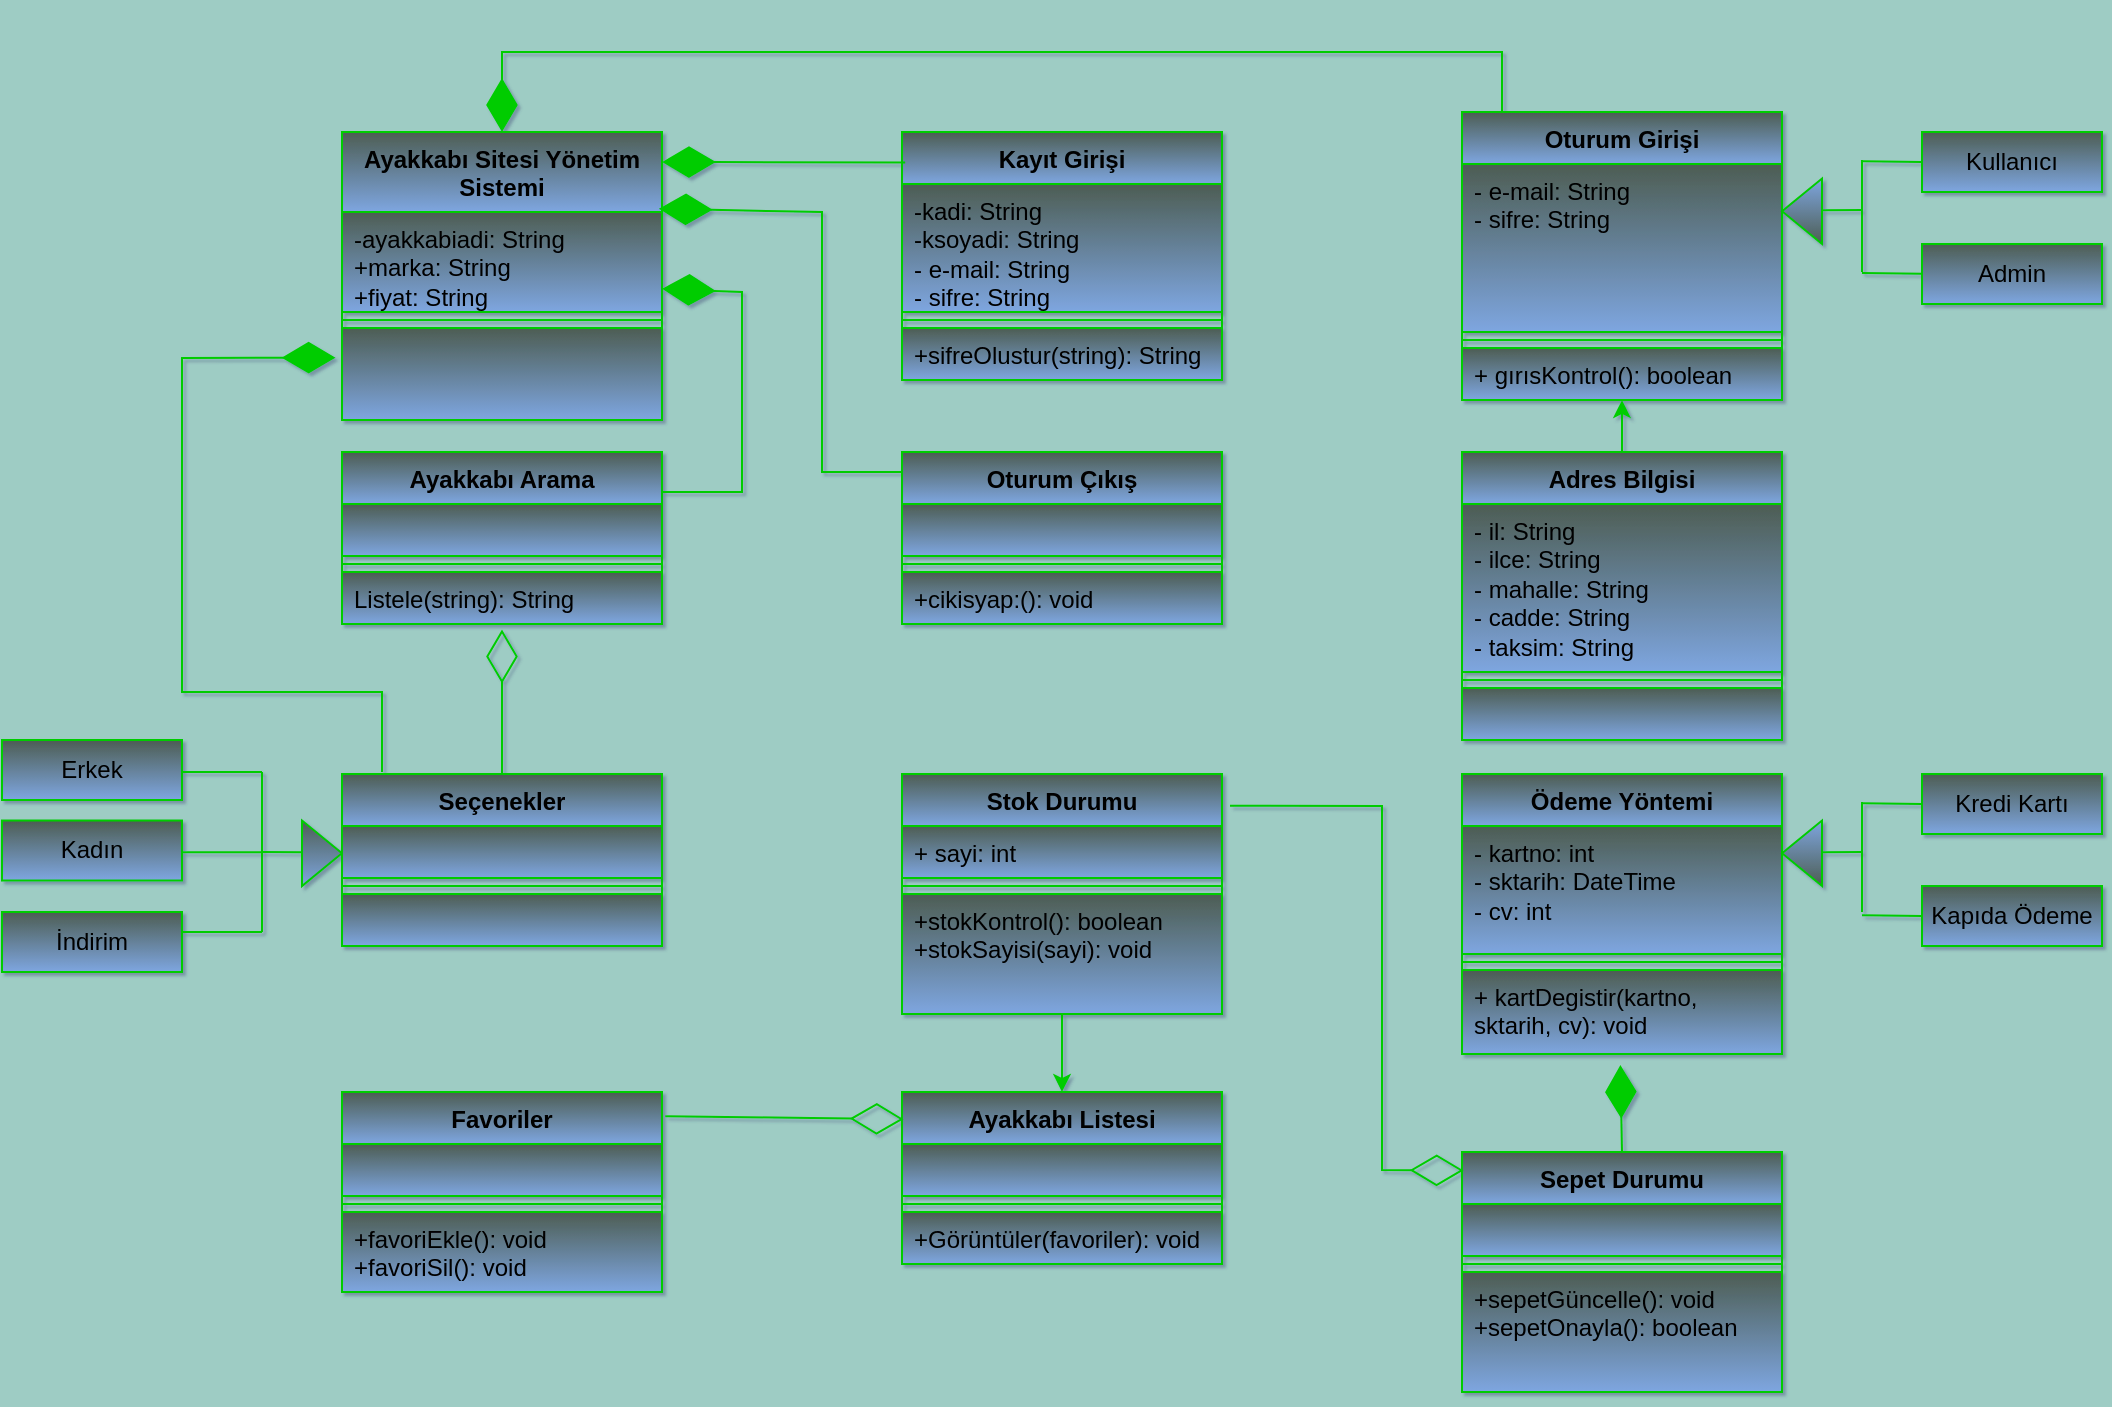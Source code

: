 <mxfile version="24.0.6" type="device">
  <diagram id="R2lEEEUBdFMjLlhIrx00" name="Page-1">
    <mxGraphModel dx="2140" dy="1622" grid="1" gridSize="10" guides="1" tooltips="1" connect="1" arrows="1" fold="1" page="1" pageScale="1" pageWidth="850" pageHeight="1100" background="#9ECCC4" math="0" shadow="1" extFonts="Permanent Marker^https://fonts.googleapis.com/css?family=Permanent+Marker">
      <root>
        <mxCell id="0" />
        <mxCell id="1" parent="0" />
        <mxCell id="QwfjyQOuluvTNZlcwb4u-74" value="Favoriler" style="swimlane;fontStyle=1;align=center;verticalAlign=top;childLayout=stackLayout;horizontal=1;startSize=26;horizontalStack=0;resizeParent=1;resizeParentMax=0;resizeLast=0;collapsible=1;marginBottom=0;whiteSpace=wrap;html=1;fillColor=#4d5d53;gradientColor=#7ea6e0;strokeColor=#00CC00;shadow=0;" parent="1" vertex="1">
          <mxGeometry x="120" y="520" width="160" height="100" as="geometry" />
        </mxCell>
        <mxCell id="QwfjyQOuluvTNZlcwb4u-75" value="" style="text;align=left;verticalAlign=top;spacingLeft=4;spacingRight=4;overflow=hidden;rotatable=0;points=[[0,0.5],[1,0.5]];portConstraint=eastwest;whiteSpace=wrap;html=1;fillColor=#4d5d53;gradientColor=#7ea6e0;strokeColor=#00CC00;shadow=0;" parent="QwfjyQOuluvTNZlcwb4u-74" vertex="1">
          <mxGeometry y="26" width="160" height="26" as="geometry" />
        </mxCell>
        <mxCell id="QwfjyQOuluvTNZlcwb4u-76" value="" style="line;strokeWidth=1;align=left;verticalAlign=middle;spacingTop=-1;spacingLeft=3;spacingRight=3;rotatable=0;labelPosition=right;points=[];portConstraint=eastwest;fillColor=#4d5d53;gradientColor=#7ea6e0;strokeColor=#00CC00;shadow=0;" parent="QwfjyQOuluvTNZlcwb4u-74" vertex="1">
          <mxGeometry y="52" width="160" height="8" as="geometry" />
        </mxCell>
        <mxCell id="QwfjyQOuluvTNZlcwb4u-77" value="+favoriEkle(): void&lt;br&gt;+favoriSil(): void" style="text;align=left;verticalAlign=top;spacingLeft=4;spacingRight=4;overflow=hidden;rotatable=0;points=[[0,0.5],[1,0.5]];portConstraint=eastwest;whiteSpace=wrap;html=1;fillColor=#4d5d53;gradientColor=#7ea6e0;strokeColor=#00CC00;shadow=0;" parent="QwfjyQOuluvTNZlcwb4u-74" vertex="1">
          <mxGeometry y="60" width="160" height="40" as="geometry" />
        </mxCell>
        <mxCell id="QwfjyQOuluvTNZlcwb4u-99" value="" style="triangle;whiteSpace=wrap;html=1;direction=east;fillColor=#4d5d53;gradientColor=#7ea6e0;strokeColor=#00CC00;shadow=0;" parent="1" vertex="1">
          <mxGeometry x="100" y="384.26" width="20" height="32.75" as="geometry" />
        </mxCell>
        <mxCell id="QwfjyQOuluvTNZlcwb4u-103" value="" style="endArrow=none;html=1;rounded=0;fillColor=#4d5d53;gradientColor=#b3b3b3;strokeColor=#00CC00;shadow=0;" parent="1" edge="1">
          <mxGeometry width="50" height="50" relative="1" as="geometry">
            <mxPoint x="100" y="400.13" as="sourcePoint" />
            <mxPoint x="80" y="400" as="targetPoint" />
          </mxGeometry>
        </mxCell>
        <mxCell id="QwfjyQOuluvTNZlcwb4u-105" value="Kadın" style="html=1;whiteSpace=wrap;fillColor=#4d5d53;gradientColor=#7ea6e0;strokeColor=#00CC00;shadow=0;" parent="1" vertex="1">
          <mxGeometry x="-50" y="384.26" width="90" height="30" as="geometry" />
        </mxCell>
        <mxCell id="QwfjyQOuluvTNZlcwb4u-107" value="İndirim" style="html=1;whiteSpace=wrap;fillColor=#4d5d53;gradientColor=#7ea6e0;strokeColor=#00CC00;shadow=0;" parent="1" vertex="1">
          <mxGeometry x="-50" y="430" width="90" height="30" as="geometry" />
        </mxCell>
        <mxCell id="QwfjyQOuluvTNZlcwb4u-108" value="Erkek" style="html=1;whiteSpace=wrap;fillColor=#4d5d53;gradientColor=#7ea6e0;strokeColor=#00CC00;shadow=0;" parent="1" vertex="1">
          <mxGeometry x="-50" y="344" width="90" height="30" as="geometry" />
        </mxCell>
        <mxCell id="FvNM7wmLF5Pf9MOmdUOy-1" value="Ayakkabı Sitesi Yönetim Sistemi" style="swimlane;fontStyle=1;align=center;verticalAlign=top;childLayout=stackLayout;horizontal=1;startSize=40;horizontalStack=0;resizeParent=1;resizeParentMax=0;resizeLast=0;collapsible=1;marginBottom=0;whiteSpace=wrap;html=1;fillColor=#4d5d53;gradientColor=#7ea6e0;strokeColor=#00CC00;shadow=0;" parent="1" vertex="1">
          <mxGeometry x="120" y="40" width="160" height="144" as="geometry" />
        </mxCell>
        <mxCell id="FvNM7wmLF5Pf9MOmdUOy-2" value="-ayakkabiadi: String&lt;br&gt;+marka: String&lt;br&gt;+fiyat: String" style="text;strokeColor=#00CC00;fillColor=#4d5d53;align=left;verticalAlign=top;spacingLeft=4;spacingRight=4;overflow=hidden;rotatable=0;points=[[0,0.5],[1,0.5]];portConstraint=eastwest;whiteSpace=wrap;html=1;gradientColor=#7ea6e0;shadow=0;" parent="FvNM7wmLF5Pf9MOmdUOy-1" vertex="1">
          <mxGeometry y="40" width="160" height="50" as="geometry" />
        </mxCell>
        <mxCell id="FvNM7wmLF5Pf9MOmdUOy-3" value="" style="line;strokeWidth=1;fillColor=#4d5d53;align=left;verticalAlign=middle;spacingTop=-1;spacingLeft=3;spacingRight=3;rotatable=0;labelPosition=right;points=[];portConstraint=eastwest;strokeColor=#00CC00;gradientColor=#7ea6e0;shadow=0;" parent="FvNM7wmLF5Pf9MOmdUOy-1" vertex="1">
          <mxGeometry y="90" width="160" height="8" as="geometry" />
        </mxCell>
        <mxCell id="FvNM7wmLF5Pf9MOmdUOy-4" value="" style="text;strokeColor=#00CC00;fillColor=#4d5d53;align=left;verticalAlign=top;spacingLeft=4;spacingRight=4;overflow=hidden;rotatable=0;points=[[0,0.5],[1,0.5]];portConstraint=eastwest;whiteSpace=wrap;html=1;gradientColor=#7ea6e0;shadow=0;" parent="FvNM7wmLF5Pf9MOmdUOy-1" vertex="1">
          <mxGeometry y="98" width="160" height="46" as="geometry" />
        </mxCell>
        <mxCell id="FvNM7wmLF5Pf9MOmdUOy-9" value="Kayıt Girişi" style="swimlane;fontStyle=1;align=center;verticalAlign=top;childLayout=stackLayout;horizontal=1;startSize=26;horizontalStack=0;resizeParent=1;resizeParentMax=0;resizeLast=0;collapsible=1;marginBottom=0;whiteSpace=wrap;html=1;fillColor=#4d5d53;gradientColor=#7ea6e0;strokeColor=#00CC00;shadow=0;" parent="1" vertex="1">
          <mxGeometry x="400" y="40" width="160" height="124" as="geometry" />
        </mxCell>
        <mxCell id="FvNM7wmLF5Pf9MOmdUOy-10" value="-kadi: String&lt;br style=&quot;border-color: var(--border-color);&quot;&gt;-ksoyadi: String&lt;br&gt;- e-mail: String&lt;br style=&quot;border-color: var(--border-color);&quot;&gt;- sifre: String" style="text;strokeColor=#00CC00;fillColor=#4d5d53;align=left;verticalAlign=top;spacingLeft=4;spacingRight=4;overflow=hidden;rotatable=0;points=[[0,0.5],[1,0.5]];portConstraint=eastwest;whiteSpace=wrap;html=1;gradientColor=#7ea6e0;shadow=0;" parent="FvNM7wmLF5Pf9MOmdUOy-9" vertex="1">
          <mxGeometry y="26" width="160" height="64" as="geometry" />
        </mxCell>
        <mxCell id="FvNM7wmLF5Pf9MOmdUOy-11" value="" style="line;strokeWidth=1;fillColor=#4d5d53;align=left;verticalAlign=middle;spacingTop=-1;spacingLeft=3;spacingRight=3;rotatable=0;labelPosition=right;points=[];portConstraint=eastwest;strokeColor=#00CC00;gradientColor=#7ea6e0;shadow=0;" parent="FvNM7wmLF5Pf9MOmdUOy-9" vertex="1">
          <mxGeometry y="90" width="160" height="8" as="geometry" />
        </mxCell>
        <mxCell id="FvNM7wmLF5Pf9MOmdUOy-12" value="+sifreOlustur(string): String" style="text;strokeColor=#00CC00;fillColor=#4d5d53;align=left;verticalAlign=top;spacingLeft=4;spacingRight=4;overflow=hidden;rotatable=0;points=[[0,0.5],[1,0.5]];portConstraint=eastwest;whiteSpace=wrap;html=1;gradientColor=#7ea6e0;shadow=0;" parent="FvNM7wmLF5Pf9MOmdUOy-9" vertex="1">
          <mxGeometry y="98" width="160" height="26" as="geometry" />
        </mxCell>
        <mxCell id="FvNM7wmLF5Pf9MOmdUOy-13" value="Seçenekler" style="swimlane;fontStyle=1;align=center;verticalAlign=top;childLayout=stackLayout;horizontal=1;startSize=26;horizontalStack=0;resizeParent=1;resizeParentMax=0;resizeLast=0;collapsible=1;marginBottom=0;whiteSpace=wrap;html=1;fillColor=#4d5d53;gradientColor=#7ea6e0;strokeColor=#00CC00;shadow=0;" parent="1" vertex="1">
          <mxGeometry x="120" y="361.01" width="160" height="86" as="geometry" />
        </mxCell>
        <mxCell id="FvNM7wmLF5Pf9MOmdUOy-14" value="" style="text;align=left;verticalAlign=top;spacingLeft=4;spacingRight=4;overflow=hidden;rotatable=0;points=[[0,0.5],[1,0.5]];portConstraint=eastwest;whiteSpace=wrap;html=1;fillColor=#4d5d53;gradientColor=#7ea6e0;strokeColor=#00CC00;shadow=0;" parent="FvNM7wmLF5Pf9MOmdUOy-13" vertex="1">
          <mxGeometry y="26" width="160" height="26" as="geometry" />
        </mxCell>
        <mxCell id="FvNM7wmLF5Pf9MOmdUOy-15" value="" style="line;strokeWidth=1;align=left;verticalAlign=middle;spacingTop=-1;spacingLeft=3;spacingRight=3;rotatable=0;labelPosition=right;points=[];portConstraint=eastwest;fillColor=#4d5d53;gradientColor=#7ea6e0;strokeColor=#00CC00;shadow=0;" parent="FvNM7wmLF5Pf9MOmdUOy-13" vertex="1">
          <mxGeometry y="52" width="160" height="8" as="geometry" />
        </mxCell>
        <mxCell id="FvNM7wmLF5Pf9MOmdUOy-16" value="" style="text;align=left;verticalAlign=top;spacingLeft=4;spacingRight=4;overflow=hidden;rotatable=0;points=[[0,0.5],[1,0.5]];portConstraint=eastwest;whiteSpace=wrap;html=1;fillColor=#4d5d53;gradientColor=#7ea6e0;strokeColor=#00CC00;shadow=0;" parent="FvNM7wmLF5Pf9MOmdUOy-13" vertex="1">
          <mxGeometry y="60" width="160" height="26" as="geometry" />
        </mxCell>
        <mxCell id="FvNM7wmLF5Pf9MOmdUOy-17" value="Ayakkabı Arama" style="swimlane;fontStyle=1;align=center;verticalAlign=top;childLayout=stackLayout;horizontal=1;startSize=26;horizontalStack=0;resizeParent=1;resizeParentMax=0;resizeLast=0;collapsible=1;marginBottom=0;whiteSpace=wrap;html=1;fillColor=#4d5d53;gradientColor=#7ea6e0;strokeColor=#00CC00;shadow=0;" parent="1" vertex="1">
          <mxGeometry x="120" y="200" width="160" height="86" as="geometry" />
        </mxCell>
        <mxCell id="FvNM7wmLF5Pf9MOmdUOy-18" value="" style="text;align=left;verticalAlign=top;spacingLeft=4;spacingRight=4;overflow=hidden;rotatable=0;points=[[0,0.5],[1,0.5]];portConstraint=eastwest;whiteSpace=wrap;html=1;fillColor=#4d5d53;gradientColor=#7ea6e0;strokeColor=#00CC00;shadow=0;" parent="FvNM7wmLF5Pf9MOmdUOy-17" vertex="1">
          <mxGeometry y="26" width="160" height="26" as="geometry" />
        </mxCell>
        <mxCell id="FvNM7wmLF5Pf9MOmdUOy-19" value="" style="line;strokeWidth=1;align=left;verticalAlign=middle;spacingTop=-1;spacingLeft=3;spacingRight=3;rotatable=0;labelPosition=right;points=[];portConstraint=eastwest;fillColor=#4d5d53;gradientColor=#7ea6e0;strokeColor=#00CC00;shadow=0;" parent="FvNM7wmLF5Pf9MOmdUOy-17" vertex="1">
          <mxGeometry y="52" width="160" height="8" as="geometry" />
        </mxCell>
        <mxCell id="FvNM7wmLF5Pf9MOmdUOy-20" value="Listele(string): String&amp;nbsp;" style="text;align=left;verticalAlign=top;spacingLeft=4;spacingRight=4;overflow=hidden;rotatable=0;points=[[0,0.5],[1,0.5]];portConstraint=eastwest;whiteSpace=wrap;html=1;fillColor=#4d5d53;gradientColor=#7ea6e0;strokeColor=#00CC00;shadow=0;" parent="FvNM7wmLF5Pf9MOmdUOy-17" vertex="1">
          <mxGeometry y="60" width="160" height="26" as="geometry" />
        </mxCell>
        <mxCell id="FvNM7wmLF5Pf9MOmdUOy-21" value="Ayakkabı Listesi" style="swimlane;fontStyle=1;align=center;verticalAlign=top;childLayout=stackLayout;horizontal=1;startSize=26;horizontalStack=0;resizeParent=1;resizeParentMax=0;resizeLast=0;collapsible=1;marginBottom=0;whiteSpace=wrap;html=1;fillColor=#4d5d53;gradientColor=#7ea6e0;strokeColor=#00CC00;shadow=0;" parent="1" vertex="1">
          <mxGeometry x="400" y="520" width="160" height="86" as="geometry" />
        </mxCell>
        <mxCell id="FvNM7wmLF5Pf9MOmdUOy-22" value="" style="text;align=left;verticalAlign=top;spacingLeft=4;spacingRight=4;overflow=hidden;rotatable=0;points=[[0,0.5],[1,0.5]];portConstraint=eastwest;whiteSpace=wrap;html=1;fillColor=#4d5d53;gradientColor=#7ea6e0;strokeColor=#00CC00;shadow=0;" parent="FvNM7wmLF5Pf9MOmdUOy-21" vertex="1">
          <mxGeometry y="26" width="160" height="26" as="geometry" />
        </mxCell>
        <mxCell id="FvNM7wmLF5Pf9MOmdUOy-23" value="" style="line;strokeWidth=1;align=left;verticalAlign=middle;spacingTop=-1;spacingLeft=3;spacingRight=3;rotatable=0;labelPosition=right;points=[];portConstraint=eastwest;fillColor=#4d5d53;gradientColor=#7ea6e0;strokeColor=#00CC00;shadow=0;" parent="FvNM7wmLF5Pf9MOmdUOy-21" vertex="1">
          <mxGeometry y="52" width="160" height="8" as="geometry" />
        </mxCell>
        <mxCell id="FvNM7wmLF5Pf9MOmdUOy-24" value="+Görüntüler(favoriler): void" style="text;align=left;verticalAlign=top;spacingLeft=4;spacingRight=4;overflow=hidden;rotatable=0;points=[[0,0.5],[1,0.5]];portConstraint=eastwest;whiteSpace=wrap;html=1;fillColor=#4d5d53;gradientColor=#7ea6e0;strokeColor=#00CC00;shadow=0;" parent="FvNM7wmLF5Pf9MOmdUOy-21" vertex="1">
          <mxGeometry y="60" width="160" height="26" as="geometry" />
        </mxCell>
        <mxCell id="FvNM7wmLF5Pf9MOmdUOy-84" style="edgeStyle=orthogonalEdgeStyle;rounded=0;orthogonalLoop=1;jettySize=auto;html=1;exitX=0.5;exitY=1;exitDx=0;exitDy=0;entryX=0.5;entryY=0;entryDx=0;entryDy=0;strokeColor=#00CC00;fillColor=#4d5d53;shadow=0;" parent="1" source="FvNM7wmLF5Pf9MOmdUOy-25" target="FvNM7wmLF5Pf9MOmdUOy-21" edge="1">
          <mxGeometry relative="1" as="geometry" />
        </mxCell>
        <mxCell id="FvNM7wmLF5Pf9MOmdUOy-25" value="Stok Durumu" style="swimlane;fontStyle=1;align=center;verticalAlign=top;childLayout=stackLayout;horizontal=1;startSize=26;horizontalStack=0;resizeParent=1;resizeParentMax=0;resizeLast=0;collapsible=1;marginBottom=0;whiteSpace=wrap;html=1;fillColor=#4d5d53;gradientColor=#7ea6e0;strokeColor=#00CC00;shadow=0;" parent="1" vertex="1">
          <mxGeometry x="400" y="361.01" width="160" height="120" as="geometry" />
        </mxCell>
        <mxCell id="FvNM7wmLF5Pf9MOmdUOy-26" value="+ sayi: int" style="text;align=left;verticalAlign=top;spacingLeft=4;spacingRight=4;overflow=hidden;rotatable=0;points=[[0,0.5],[1,0.5]];portConstraint=eastwest;whiteSpace=wrap;html=1;fillColor=#4d5d53;gradientColor=#7ea6e0;strokeColor=#00CC00;shadow=0;" parent="FvNM7wmLF5Pf9MOmdUOy-25" vertex="1">
          <mxGeometry y="26" width="160" height="26" as="geometry" />
        </mxCell>
        <mxCell id="FvNM7wmLF5Pf9MOmdUOy-27" value="" style="line;strokeWidth=1;align=left;verticalAlign=middle;spacingTop=-1;spacingLeft=3;spacingRight=3;rotatable=0;labelPosition=right;points=[];portConstraint=eastwest;fillColor=#4d5d53;gradientColor=#7ea6e0;strokeColor=#00CC00;shadow=0;" parent="FvNM7wmLF5Pf9MOmdUOy-25" vertex="1">
          <mxGeometry y="52" width="160" height="8" as="geometry" />
        </mxCell>
        <mxCell id="FvNM7wmLF5Pf9MOmdUOy-28" value="+stokKontrol(): boolean&lt;br&gt;+stokSayisi(sayi): void" style="text;align=left;verticalAlign=top;spacingLeft=4;spacingRight=4;overflow=hidden;rotatable=0;points=[[0,0.5],[1,0.5]];portConstraint=eastwest;whiteSpace=wrap;html=1;fillColor=#4d5d53;gradientColor=#7ea6e0;strokeColor=#00CC00;shadow=0;" parent="FvNM7wmLF5Pf9MOmdUOy-25" vertex="1">
          <mxGeometry y="60" width="160" height="60" as="geometry" />
        </mxCell>
        <mxCell id="FvNM7wmLF5Pf9MOmdUOy-29" value="Oturum Çıkış" style="swimlane;fontStyle=1;align=center;verticalAlign=top;childLayout=stackLayout;horizontal=1;startSize=26;horizontalStack=0;resizeParent=1;resizeParentMax=0;resizeLast=0;collapsible=1;marginBottom=0;whiteSpace=wrap;html=1;fillColor=#4d5d53;gradientColor=#7ea6e0;strokeColor=#00CC00;shadow=0;" parent="1" vertex="1">
          <mxGeometry x="400" y="200" width="160" height="86" as="geometry" />
        </mxCell>
        <mxCell id="FvNM7wmLF5Pf9MOmdUOy-30" value="" style="text;align=left;verticalAlign=top;spacingLeft=4;spacingRight=4;overflow=hidden;rotatable=0;points=[[0,0.5],[1,0.5]];portConstraint=eastwest;whiteSpace=wrap;html=1;fillColor=#4d5d53;gradientColor=#7ea6e0;strokeColor=#00CC00;shadow=0;" parent="FvNM7wmLF5Pf9MOmdUOy-29" vertex="1">
          <mxGeometry y="26" width="160" height="26" as="geometry" />
        </mxCell>
        <mxCell id="FvNM7wmLF5Pf9MOmdUOy-31" value="" style="line;strokeWidth=1;align=left;verticalAlign=middle;spacingTop=-1;spacingLeft=3;spacingRight=3;rotatable=0;labelPosition=right;points=[];portConstraint=eastwest;fillColor=#4d5d53;gradientColor=#7ea6e0;strokeColor=#00CC00;shadow=0;" parent="FvNM7wmLF5Pf9MOmdUOy-29" vertex="1">
          <mxGeometry y="52" width="160" height="8" as="geometry" />
        </mxCell>
        <mxCell id="FvNM7wmLF5Pf9MOmdUOy-32" value="+cikisyap:(): void" style="text;align=left;verticalAlign=top;spacingLeft=4;spacingRight=4;overflow=hidden;rotatable=0;points=[[0,0.5],[1,0.5]];portConstraint=eastwest;whiteSpace=wrap;html=1;fillColor=#4d5d53;gradientColor=#7ea6e0;strokeColor=#00CC00;shadow=0;" parent="FvNM7wmLF5Pf9MOmdUOy-29" vertex="1">
          <mxGeometry y="60" width="160" height="26" as="geometry" />
        </mxCell>
        <mxCell id="FvNM7wmLF5Pf9MOmdUOy-82" style="edgeStyle=orthogonalEdgeStyle;rounded=0;orthogonalLoop=1;jettySize=auto;html=1;exitX=0.5;exitY=0;exitDx=0;exitDy=0;entryX=0.5;entryY=1;entryDx=0;entryDy=0;strokeColor=#00CC00;fillColor=#4d5d53;shadow=0;" parent="1" source="FvNM7wmLF5Pf9MOmdUOy-33" target="FvNM7wmLF5Pf9MOmdUOy-37" edge="1">
          <mxGeometry relative="1" as="geometry" />
        </mxCell>
        <mxCell id="FvNM7wmLF5Pf9MOmdUOy-33" value="Adres Bilgisi" style="swimlane;fontStyle=1;align=center;verticalAlign=top;childLayout=stackLayout;horizontal=1;startSize=26;horizontalStack=0;resizeParent=1;resizeParentMax=0;resizeLast=0;collapsible=1;marginBottom=0;whiteSpace=wrap;html=1;fillColor=#4d5d53;gradientColor=#7ea6e0;strokeColor=#00CC00;shadow=0;" parent="1" vertex="1">
          <mxGeometry x="680" y="200" width="160" height="144" as="geometry" />
        </mxCell>
        <mxCell id="FvNM7wmLF5Pf9MOmdUOy-34" value="- il: String&lt;br&gt;- ilce: String&lt;br&gt;- mahalle: String&lt;br&gt;- cadde: String&lt;br&gt;- taksim: String" style="text;align=left;verticalAlign=top;spacingLeft=4;spacingRight=4;overflow=hidden;rotatable=0;points=[[0,0.5],[1,0.5]];portConstraint=eastwest;whiteSpace=wrap;html=1;fillColor=#4d5d53;gradientColor=#7ea6e0;strokeColor=#00CC00;shadow=0;" parent="FvNM7wmLF5Pf9MOmdUOy-33" vertex="1">
          <mxGeometry y="26" width="160" height="84" as="geometry" />
        </mxCell>
        <mxCell id="FvNM7wmLF5Pf9MOmdUOy-35" value="" style="line;strokeWidth=1;align=left;verticalAlign=middle;spacingTop=-1;spacingLeft=3;spacingRight=3;rotatable=0;labelPosition=right;points=[];portConstraint=eastwest;fillColor=#4d5d53;gradientColor=#7ea6e0;strokeColor=#00CC00;shadow=0;" parent="FvNM7wmLF5Pf9MOmdUOy-33" vertex="1">
          <mxGeometry y="110" width="160" height="8" as="geometry" />
        </mxCell>
        <mxCell id="FvNM7wmLF5Pf9MOmdUOy-36" value="" style="text;align=left;verticalAlign=top;spacingLeft=4;spacingRight=4;overflow=hidden;rotatable=0;points=[[0,0.5],[1,0.5]];portConstraint=eastwest;whiteSpace=wrap;html=1;fillColor=#4d5d53;gradientColor=#7ea6e0;strokeColor=#00CC00;shadow=0;" parent="FvNM7wmLF5Pf9MOmdUOy-33" vertex="1">
          <mxGeometry y="118" width="160" height="26" as="geometry" />
        </mxCell>
        <mxCell id="FvNM7wmLF5Pf9MOmdUOy-37" value="Oturum Girişi" style="swimlane;fontStyle=1;align=center;verticalAlign=top;childLayout=stackLayout;horizontal=1;startSize=26;horizontalStack=0;resizeParent=1;resizeParentMax=0;resizeLast=0;collapsible=1;marginBottom=0;whiteSpace=wrap;html=1;fillColor=#4d5d53;gradientColor=#7ea6e0;strokeColor=#00CC00;shadow=0;" parent="1" vertex="1">
          <mxGeometry x="680" y="30" width="160" height="144" as="geometry" />
        </mxCell>
        <mxCell id="FvNM7wmLF5Pf9MOmdUOy-38" value="- e-mail: String&lt;br&gt;- sifre: String" style="text;strokeColor=#00CC00;fillColor=#4d5d53;align=left;verticalAlign=top;spacingLeft=4;spacingRight=4;overflow=hidden;rotatable=0;points=[[0,0.5],[1,0.5]];portConstraint=eastwest;whiteSpace=wrap;html=1;gradientColor=#7ea6e0;shadow=0;" parent="FvNM7wmLF5Pf9MOmdUOy-37" vertex="1">
          <mxGeometry y="26" width="160" height="84" as="geometry" />
        </mxCell>
        <mxCell id="FvNM7wmLF5Pf9MOmdUOy-39" value="" style="line;strokeWidth=1;fillColor=#4d5d53;align=left;verticalAlign=middle;spacingTop=-1;spacingLeft=3;spacingRight=3;rotatable=0;labelPosition=right;points=[];portConstraint=eastwest;strokeColor=#00CC00;gradientColor=#7ea6e0;shadow=0;" parent="FvNM7wmLF5Pf9MOmdUOy-37" vertex="1">
          <mxGeometry y="110" width="160" height="8" as="geometry" />
        </mxCell>
        <mxCell id="FvNM7wmLF5Pf9MOmdUOy-40" value="+ gırısKontrol(): boolean" style="text;strokeColor=#00CC00;fillColor=#4d5d53;align=left;verticalAlign=top;spacingLeft=4;spacingRight=4;overflow=hidden;rotatable=0;points=[[0,0.5],[1,0.5]];portConstraint=eastwest;whiteSpace=wrap;html=1;gradientColor=#7ea6e0;shadow=0;" parent="FvNM7wmLF5Pf9MOmdUOy-37" vertex="1">
          <mxGeometry y="118" width="160" height="26" as="geometry" />
        </mxCell>
        <mxCell id="FvNM7wmLF5Pf9MOmdUOy-41" value="Ödeme Yöntemi" style="swimlane;fontStyle=1;align=center;verticalAlign=top;childLayout=stackLayout;horizontal=1;startSize=26;horizontalStack=0;resizeParent=1;resizeParentMax=0;resizeLast=0;collapsible=1;marginBottom=0;whiteSpace=wrap;html=1;fillColor=#4d5d53;gradientColor=#7ea6e0;strokeColor=#00CC00;shadow=0;" parent="1" vertex="1">
          <mxGeometry x="680" y="361.01" width="160" height="140" as="geometry" />
        </mxCell>
        <mxCell id="FvNM7wmLF5Pf9MOmdUOy-42" value="- kartno: int&lt;br&gt;- sktarih: DateTime&lt;br&gt;- cv: int" style="text;align=left;verticalAlign=top;spacingLeft=4;spacingRight=4;overflow=hidden;rotatable=0;points=[[0,0.5],[1,0.5]];portConstraint=eastwest;whiteSpace=wrap;html=1;fillColor=#4d5d53;gradientColor=#7ea6e0;strokeColor=#00CC00;shadow=0;" parent="FvNM7wmLF5Pf9MOmdUOy-41" vertex="1">
          <mxGeometry y="26" width="160" height="64" as="geometry" />
        </mxCell>
        <mxCell id="FvNM7wmLF5Pf9MOmdUOy-43" value="" style="line;strokeWidth=1;align=left;verticalAlign=middle;spacingTop=-1;spacingLeft=3;spacingRight=3;rotatable=0;labelPosition=right;points=[];portConstraint=eastwest;fillColor=#4d5d53;gradientColor=#7ea6e0;strokeColor=#00CC00;shadow=0;" parent="FvNM7wmLF5Pf9MOmdUOy-41" vertex="1">
          <mxGeometry y="90" width="160" height="8" as="geometry" />
        </mxCell>
        <mxCell id="FvNM7wmLF5Pf9MOmdUOy-44" value="+ kartDegistir(kartno, sktarih, cv): void" style="text;align=left;verticalAlign=top;spacingLeft=4;spacingRight=4;overflow=hidden;rotatable=0;points=[[0,0.5],[1,0.5]];portConstraint=eastwest;whiteSpace=wrap;html=1;fillColor=#4d5d53;gradientColor=#7ea6e0;strokeColor=#00CC00;shadow=0;" parent="FvNM7wmLF5Pf9MOmdUOy-41" vertex="1">
          <mxGeometry y="98" width="160" height="42" as="geometry" />
        </mxCell>
        <mxCell id="FvNM7wmLF5Pf9MOmdUOy-45" value="Sepet Durumu" style="swimlane;fontStyle=1;align=center;verticalAlign=top;childLayout=stackLayout;horizontal=1;startSize=26;horizontalStack=0;resizeParent=1;resizeParentMax=0;resizeLast=0;collapsible=1;marginBottom=0;whiteSpace=wrap;html=1;fillColor=#4d5d53;gradientColor=#7ea6e0;strokeColor=#00CC00;shadow=0;" parent="1" vertex="1">
          <mxGeometry x="680" y="550" width="160" height="120" as="geometry" />
        </mxCell>
        <mxCell id="FvNM7wmLF5Pf9MOmdUOy-46" value="" style="text;align=left;verticalAlign=top;spacingLeft=4;spacingRight=4;overflow=hidden;rotatable=0;points=[[0,0.5],[1,0.5]];portConstraint=eastwest;whiteSpace=wrap;html=1;fillColor=#4d5d53;gradientColor=#7ea6e0;strokeColor=#00CC00;shadow=0;" parent="FvNM7wmLF5Pf9MOmdUOy-45" vertex="1">
          <mxGeometry y="26" width="160" height="26" as="geometry" />
        </mxCell>
        <mxCell id="FvNM7wmLF5Pf9MOmdUOy-47" value="" style="line;strokeWidth=1;align=left;verticalAlign=middle;spacingTop=-1;spacingLeft=3;spacingRight=3;rotatable=0;labelPosition=right;points=[];portConstraint=eastwest;fillColor=#4d5d53;gradientColor=#7ea6e0;strokeColor=#00CC00;shadow=0;" parent="FvNM7wmLF5Pf9MOmdUOy-45" vertex="1">
          <mxGeometry y="52" width="160" height="8" as="geometry" />
        </mxCell>
        <mxCell id="FvNM7wmLF5Pf9MOmdUOy-48" value="+sepetGüncelle(): void&lt;br&gt;+sepetOnayla(): boolean&amp;nbsp;" style="text;align=left;verticalAlign=top;spacingLeft=4;spacingRight=4;overflow=hidden;rotatable=0;points=[[0,0.5],[1,0.5]];portConstraint=eastwest;whiteSpace=wrap;html=1;fillColor=#4d5d53;gradientColor=#7ea6e0;strokeColor=#00CC00;shadow=0;" parent="FvNM7wmLF5Pf9MOmdUOy-45" vertex="1">
          <mxGeometry y="60" width="160" height="60" as="geometry" />
        </mxCell>
        <mxCell id="FvNM7wmLF5Pf9MOmdUOy-50" value="Kredi Kartı" style="html=1;whiteSpace=wrap;fillColor=#4d5d53;gradientColor=#7ea6e0;strokeColor=#00CC00;shadow=0;" parent="1" vertex="1">
          <mxGeometry x="910" y="361.01" width="90" height="30" as="geometry" />
        </mxCell>
        <mxCell id="FvNM7wmLF5Pf9MOmdUOy-51" value="Kapıda Ödeme" style="html=1;whiteSpace=wrap;fillColor=#4d5d53;gradientColor=#7ea6e0;strokeColor=#00CC00;shadow=0;" parent="1" vertex="1">
          <mxGeometry x="910" y="417.01" width="90" height="30" as="geometry" />
        </mxCell>
        <mxCell id="FvNM7wmLF5Pf9MOmdUOy-52" value="" style="triangle;whiteSpace=wrap;html=1;direction=west;fillColor=#4d5d53;gradientColor=#7ea6e0;strokeColor=#00CC00;shadow=0;" parent="1" vertex="1">
          <mxGeometry x="840" y="384.26" width="20" height="32.75" as="geometry" />
        </mxCell>
        <mxCell id="FvNM7wmLF5Pf9MOmdUOy-53" value="" style="endArrow=none;html=1;rounded=0;fillColor=#4d5d53;gradientColor=#b3b3b3;strokeColor=#00CC00;shadow=0;" parent="1" edge="1">
          <mxGeometry width="50" height="50" relative="1" as="geometry">
            <mxPoint x="880" y="400" as="sourcePoint" />
            <mxPoint x="860" y="400.14" as="targetPoint" />
            <Array as="points" />
          </mxGeometry>
        </mxCell>
        <mxCell id="FvNM7wmLF5Pf9MOmdUOy-54" value="" style="endArrow=none;html=1;rounded=0;fillColor=#4d5d53;gradientColor=#b3b3b3;strokeColor=#00CC00;shadow=0;" parent="1" edge="1">
          <mxGeometry width="50" height="50" relative="1" as="geometry">
            <mxPoint x="880" y="375.01" as="sourcePoint" />
            <mxPoint x="880" y="430" as="targetPoint" />
            <Array as="points" />
          </mxGeometry>
        </mxCell>
        <mxCell id="FvNM7wmLF5Pf9MOmdUOy-55" value="" style="endArrow=none;html=1;rounded=0;exitX=0;exitY=0.5;exitDx=0;exitDy=0;fillColor=#4d5d53;gradientColor=#b3b3b3;strokeColor=#00CC00;shadow=0;" parent="1" source="FvNM7wmLF5Pf9MOmdUOy-51" edge="1">
          <mxGeometry width="50" height="50" relative="1" as="geometry">
            <mxPoint x="900" y="431.51" as="sourcePoint" />
            <mxPoint x="880" y="431.65" as="targetPoint" />
            <Array as="points" />
          </mxGeometry>
        </mxCell>
        <mxCell id="FvNM7wmLF5Pf9MOmdUOy-56" value="" style="endArrow=none;html=1;rounded=0;exitX=0;exitY=0.5;exitDx=0;exitDy=0;fillColor=#4d5d53;gradientColor=#b3b3b3;strokeColor=#00CC00;shadow=0;" parent="1" source="FvNM7wmLF5Pf9MOmdUOy-50" edge="1">
          <mxGeometry width="50" height="50" relative="1" as="geometry">
            <mxPoint x="900" y="375.51" as="sourcePoint" />
            <mxPoint x="880" y="375.65" as="targetPoint" />
            <Array as="points" />
          </mxGeometry>
        </mxCell>
        <mxCell id="FvNM7wmLF5Pf9MOmdUOy-57" value="Kullanıcı" style="html=1;whiteSpace=wrap;fillColor=#4d5d53;gradientColor=#7ea6e0;strokeColor=#00CC00;shadow=0;" parent="1" vertex="1">
          <mxGeometry x="910" y="40" width="90" height="30" as="geometry" />
        </mxCell>
        <mxCell id="FvNM7wmLF5Pf9MOmdUOy-58" value="Admin" style="html=1;whiteSpace=wrap;fillColor=#4d5d53;gradientColor=#7ea6e0;strokeColor=#00CC00;shadow=0;" parent="1" vertex="1">
          <mxGeometry x="910" y="96" width="90" height="30" as="geometry" />
        </mxCell>
        <mxCell id="FvNM7wmLF5Pf9MOmdUOy-59" value="" style="triangle;whiteSpace=wrap;html=1;direction=west;fillColor=#4d5d53;gradientColor=#7ea6e0;strokeColor=#00CC00;shadow=0;" parent="1" vertex="1">
          <mxGeometry x="840" y="63.25" width="20" height="32.75" as="geometry" />
        </mxCell>
        <mxCell id="FvNM7wmLF5Pf9MOmdUOy-60" value="" style="endArrow=none;html=1;rounded=0;fillColor=#4d5d53;gradientColor=#b3b3b3;strokeColor=#00CC00;shadow=0;" parent="1" edge="1">
          <mxGeometry width="50" height="50" relative="1" as="geometry">
            <mxPoint x="880" y="78.99" as="sourcePoint" />
            <mxPoint x="860" y="79.13" as="targetPoint" />
            <Array as="points" />
          </mxGeometry>
        </mxCell>
        <mxCell id="FvNM7wmLF5Pf9MOmdUOy-61" value="" style="endArrow=none;html=1;rounded=0;fillColor=#4d5d53;gradientColor=#b3b3b3;strokeColor=#00CC00;shadow=0;" parent="1" edge="1">
          <mxGeometry width="50" height="50" relative="1" as="geometry">
            <mxPoint x="880" y="54" as="sourcePoint" />
            <mxPoint x="880" y="110" as="targetPoint" />
            <Array as="points" />
          </mxGeometry>
        </mxCell>
        <mxCell id="FvNM7wmLF5Pf9MOmdUOy-63" value="" style="endArrow=none;html=1;rounded=0;exitX=0;exitY=0.5;exitDx=0;exitDy=0;fillColor=#4d5d53;gradientColor=#b3b3b3;strokeColor=#00CC00;shadow=0;" parent="1" source="FvNM7wmLF5Pf9MOmdUOy-57" edge="1">
          <mxGeometry width="50" height="50" relative="1" as="geometry">
            <mxPoint x="900" y="54.5" as="sourcePoint" />
            <mxPoint x="880" y="54.64" as="targetPoint" />
            <Array as="points" />
          </mxGeometry>
        </mxCell>
        <mxCell id="FvNM7wmLF5Pf9MOmdUOy-64" value="" style="endArrow=none;html=1;rounded=0;exitX=0;exitY=0.5;exitDx=0;exitDy=0;fillColor=#4d5d53;gradientColor=#b3b3b3;strokeColor=#00CC00;shadow=0;" parent="1" edge="1">
          <mxGeometry width="50" height="50" relative="1" as="geometry">
            <mxPoint x="910" y="110.86" as="sourcePoint" />
            <mxPoint x="880" y="110.5" as="targetPoint" />
            <Array as="points" />
          </mxGeometry>
        </mxCell>
        <mxCell id="FvNM7wmLF5Pf9MOmdUOy-69" value="" style="endArrow=none;html=1;rounded=0;fillColor=#4d5d53;gradientColor=#b3b3b3;strokeColor=#00CC00;shadow=0;" parent="1" edge="1">
          <mxGeometry width="50" height="50" relative="1" as="geometry">
            <mxPoint x="80" y="360" as="sourcePoint" />
            <mxPoint x="80" y="440" as="targetPoint" />
          </mxGeometry>
        </mxCell>
        <mxCell id="FvNM7wmLF5Pf9MOmdUOy-70" value="" style="endArrow=none;html=1;rounded=0;fillColor=#4d5d53;gradientColor=#b3b3b3;strokeColor=#00CC00;shadow=0;" parent="1" edge="1">
          <mxGeometry width="50" height="50" relative="1" as="geometry">
            <mxPoint x="40" y="360" as="sourcePoint" />
            <mxPoint x="80" y="360" as="targetPoint" />
          </mxGeometry>
        </mxCell>
        <mxCell id="FvNM7wmLF5Pf9MOmdUOy-71" value="" style="endArrow=none;html=1;rounded=0;fillColor=#4d5d53;gradientColor=#b3b3b3;strokeColor=#00CC00;shadow=0;" parent="1" edge="1">
          <mxGeometry width="50" height="50" relative="1" as="geometry">
            <mxPoint x="40" y="400.13" as="sourcePoint" />
            <mxPoint x="80" y="400.13" as="targetPoint" />
          </mxGeometry>
        </mxCell>
        <mxCell id="FvNM7wmLF5Pf9MOmdUOy-72" value="" style="endArrow=none;html=1;rounded=0;fillColor=#4d5d53;gradientColor=#b3b3b3;strokeColor=#00CC00;shadow=0;" parent="1" edge="1">
          <mxGeometry width="50" height="50" relative="1" as="geometry">
            <mxPoint x="40" y="440" as="sourcePoint" />
            <mxPoint x="80" y="440" as="targetPoint" />
          </mxGeometry>
        </mxCell>
        <mxCell id="FvNM7wmLF5Pf9MOmdUOy-73" value="" style="endArrow=diamondThin;endFill=0;endSize=24;html=1;rounded=0;exitX=0.5;exitY=0;exitDx=0;exitDy=0;entryX=0.5;entryY=1.108;entryDx=0;entryDy=0;entryPerimeter=0;fillColor=#4d5d53;gradientColor=#7ea6e0;strokeColor=#00CC00;shadow=0;" parent="1" source="FvNM7wmLF5Pf9MOmdUOy-13" target="FvNM7wmLF5Pf9MOmdUOy-20" edge="1">
          <mxGeometry width="160" relative="1" as="geometry">
            <mxPoint x="410" y="340" as="sourcePoint" />
            <mxPoint x="200" y="290" as="targetPoint" />
          </mxGeometry>
        </mxCell>
        <mxCell id="FvNM7wmLF5Pf9MOmdUOy-74" value="" style="endArrow=diamondThin;endFill=1;endSize=24;html=1;rounded=0;exitX=0.01;exitY=0.123;exitDx=0;exitDy=0;exitPerimeter=0;strokeColor=#00CC00;fillColor=#4d5d53;shadow=0;" parent="1" source="FvNM7wmLF5Pf9MOmdUOy-9" edge="1">
          <mxGeometry width="160" relative="1" as="geometry">
            <mxPoint x="450" y="340" as="sourcePoint" />
            <mxPoint x="280" y="55" as="targetPoint" />
          </mxGeometry>
        </mxCell>
        <mxCell id="FvNM7wmLF5Pf9MOmdUOy-75" value="" style="endArrow=diamondThin;endFill=1;endSize=24;html=1;rounded=0;entryX=0.99;entryY=-0.032;entryDx=0;entryDy=0;entryPerimeter=0;strokeColor=#00CC00;fillColor=#4d5d53;shadow=0;" parent="1" target="FvNM7wmLF5Pf9MOmdUOy-2" edge="1">
          <mxGeometry width="160" relative="1" as="geometry">
            <mxPoint x="400" y="210" as="sourcePoint" />
            <mxPoint x="293" y="65" as="targetPoint" />
            <Array as="points">
              <mxPoint x="360" y="210" />
              <mxPoint x="360" y="160" />
              <mxPoint x="360" y="80" />
            </Array>
          </mxGeometry>
        </mxCell>
        <mxCell id="FvNM7wmLF5Pf9MOmdUOy-77" value="" style="endArrow=diamondThin;endFill=0;endSize=24;html=1;rounded=0;exitX=1.01;exitY=0.121;exitDx=0;exitDy=0;fillColor=#4d5d53;gradientColor=#7ea6e0;strokeColor=#00CC00;exitPerimeter=0;entryX=0.005;entryY=0.158;entryDx=0;entryDy=0;entryPerimeter=0;shadow=0;" parent="1" source="QwfjyQOuluvTNZlcwb4u-74" target="FvNM7wmLF5Pf9MOmdUOy-21" edge="1">
          <mxGeometry width="160" relative="1" as="geometry">
            <mxPoint x="210" y="371" as="sourcePoint" />
            <mxPoint x="400" y="530" as="targetPoint" />
          </mxGeometry>
        </mxCell>
        <mxCell id="FvNM7wmLF5Pf9MOmdUOy-78" value="" style="endArrow=diamondThin;endFill=1;endSize=24;html=1;rounded=0;entryX=0.495;entryY=1.13;entryDx=0;entryDy=0;entryPerimeter=0;exitX=0.5;exitY=0;exitDx=0;exitDy=0;strokeColor=#00CC00;fillColor=#4d5d53;shadow=0;" parent="1" source="FvNM7wmLF5Pf9MOmdUOy-45" target="FvNM7wmLF5Pf9MOmdUOy-44" edge="1">
          <mxGeometry width="160" relative="1" as="geometry">
            <mxPoint x="430" y="340" as="sourcePoint" />
            <mxPoint x="590" y="340" as="targetPoint" />
          </mxGeometry>
        </mxCell>
        <mxCell id="FvNM7wmLF5Pf9MOmdUOy-79" value="" style="endArrow=diamondThin;endFill=1;endSize=24;html=1;rounded=0;entryX=0.5;entryY=0;entryDx=0;entryDy=0;strokeColor=#00CC00;fillColor=#4d5d53;shadow=0;" parent="1" target="FvNM7wmLF5Pf9MOmdUOy-1" edge="1">
          <mxGeometry width="160" relative="1" as="geometry">
            <mxPoint x="700" y="30" as="sourcePoint" />
            <mxPoint x="180" y="30" as="targetPoint" />
            <Array as="points">
              <mxPoint x="700" />
              <mxPoint x="560" />
              <mxPoint x="430" />
              <mxPoint x="200" />
            </Array>
          </mxGeometry>
        </mxCell>
        <mxCell id="FvNM7wmLF5Pf9MOmdUOy-81" value="" style="endArrow=diamondThin;endFill=1;endSize=24;html=1;rounded=0;entryX=-0.02;entryY=0.322;entryDx=0;entryDy=0;entryPerimeter=0;strokeColor=#00CC00;fillColor=#4d5d53;shadow=0;" parent="1" target="FvNM7wmLF5Pf9MOmdUOy-4" edge="1">
          <mxGeometry width="160" relative="1" as="geometry">
            <mxPoint x="140" y="360" as="sourcePoint" />
            <mxPoint x="290" y="65" as="targetPoint" />
            <Array as="points">
              <mxPoint x="140" y="320" />
              <mxPoint x="100" y="320" />
              <mxPoint x="40" y="320" />
              <mxPoint x="40" y="250" />
              <mxPoint x="40" y="200" />
              <mxPoint x="40" y="153" />
            </Array>
          </mxGeometry>
        </mxCell>
        <mxCell id="FvNM7wmLF5Pf9MOmdUOy-83" value="" style="endArrow=diamondThin;endFill=1;endSize=24;html=1;rounded=0;entryX=1;entryY=0.768;entryDx=0;entryDy=0;entryPerimeter=0;strokeColor=#00CC00;fillColor=#4d5d53;shadow=0;" parent="1" target="FvNM7wmLF5Pf9MOmdUOy-2" edge="1">
          <mxGeometry width="160" relative="1" as="geometry">
            <mxPoint x="280" y="220" as="sourcePoint" />
            <mxPoint x="330" y="300" as="targetPoint" />
            <Array as="points">
              <mxPoint x="320" y="220" />
              <mxPoint x="320" y="200" />
              <mxPoint x="320" y="120" />
            </Array>
          </mxGeometry>
        </mxCell>
        <mxCell id="FvNM7wmLF5Pf9MOmdUOy-85" value="" style="endArrow=diamondThin;endFill=0;endSize=24;html=1;rounded=0;fillColor=#4d5d53;gradientColor=#7ea6e0;strokeColor=#00CC00;entryX=0.005;entryY=0.077;entryDx=0;entryDy=0;exitX=1.025;exitY=0.132;exitDx=0;exitDy=0;exitPerimeter=0;entryPerimeter=0;shadow=0;" parent="1" source="FvNM7wmLF5Pf9MOmdUOy-25" target="FvNM7wmLF5Pf9MOmdUOy-45" edge="1">
          <mxGeometry width="160" relative="1" as="geometry">
            <mxPoint x="620" y="370" as="sourcePoint" />
            <mxPoint x="411" y="544" as="targetPoint" />
            <Array as="points">
              <mxPoint x="640" y="377" />
              <mxPoint x="640" y="559" />
            </Array>
          </mxGeometry>
        </mxCell>
      </root>
    </mxGraphModel>
  </diagram>
</mxfile>
